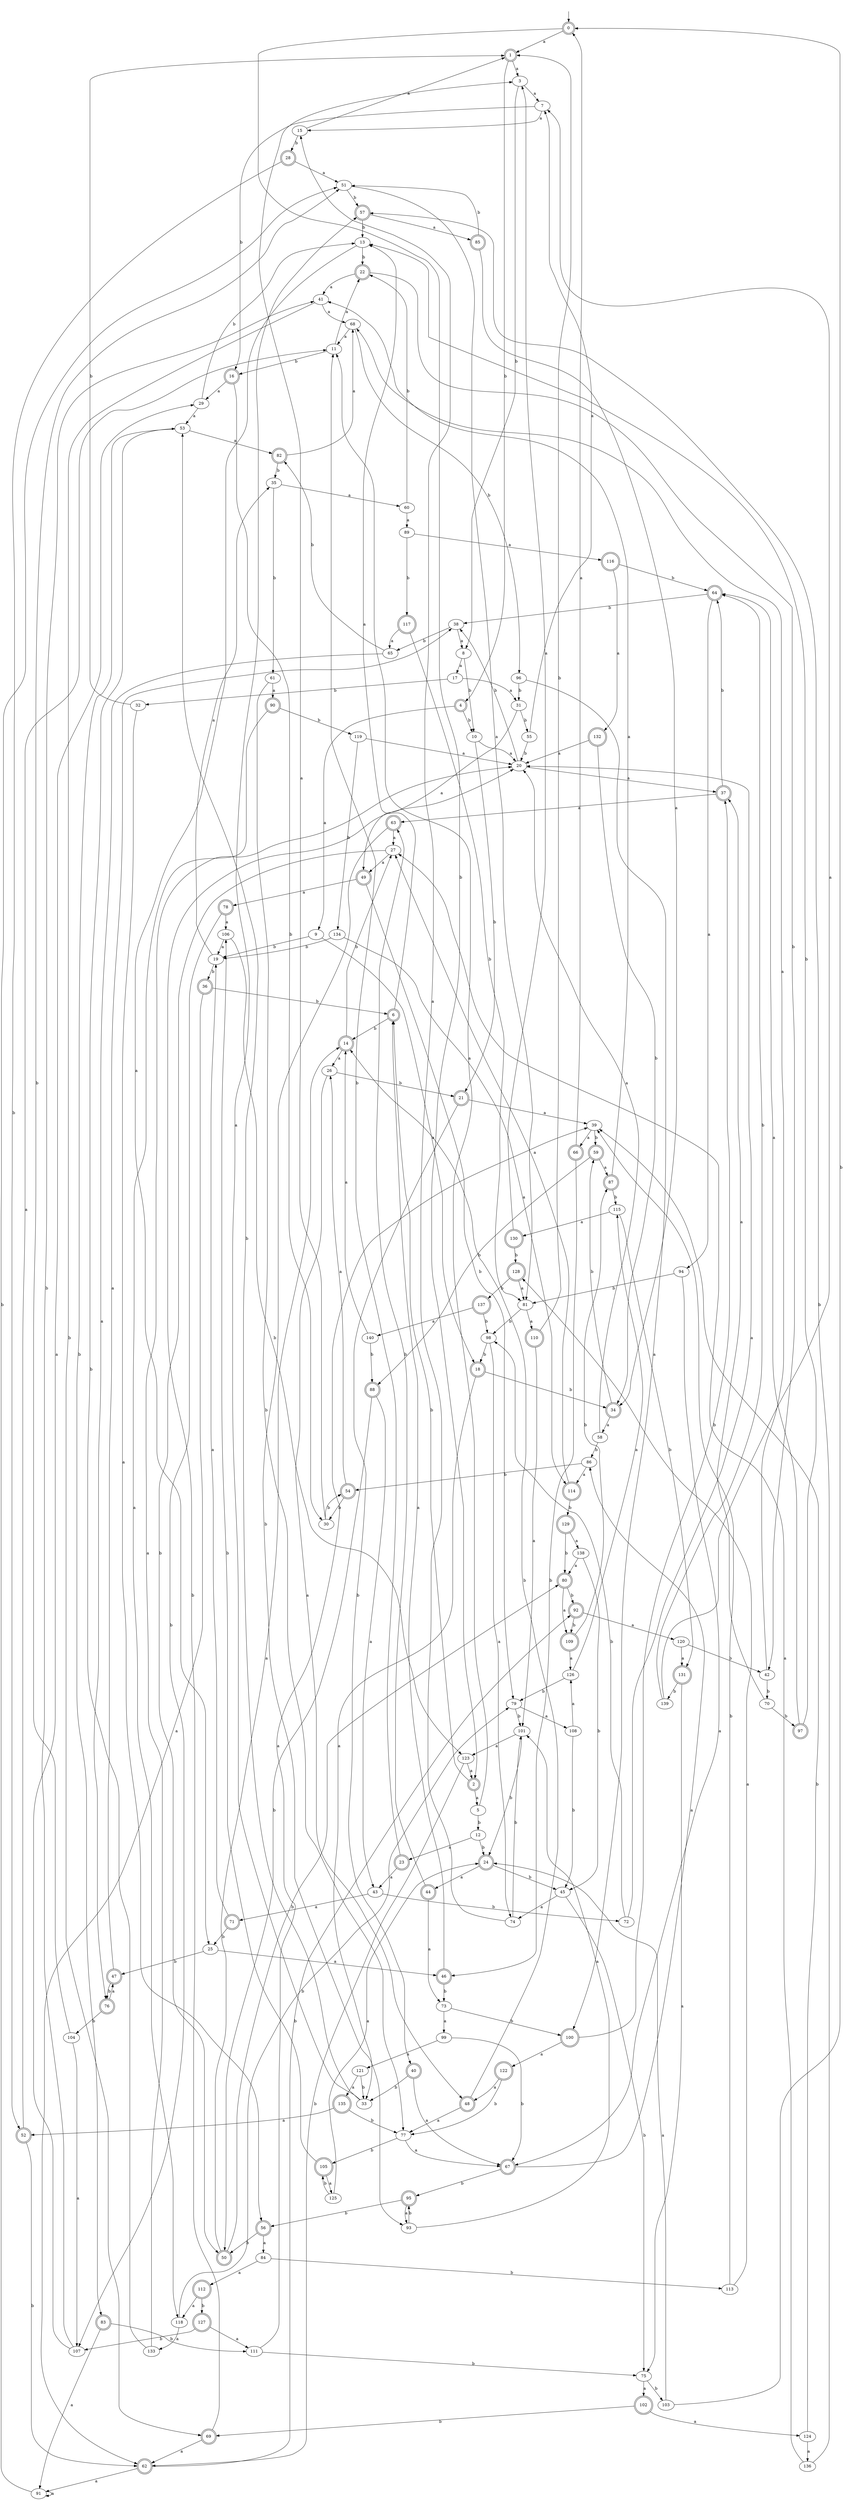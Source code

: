 digraph RandomDFA {
  __start0 [label="", shape=none];
  __start0 -> 0 [label=""];
  0 [shape=circle] [shape=doublecircle]
  0 -> 1 [label="a"]
  0 -> 2 [label="b"]
  1 [shape=doublecircle]
  1 -> 3 [label="a"]
  1 -> 4 [label="b"]
  2 [shape=doublecircle]
  2 -> 5 [label="a"]
  2 -> 6 [label="b"]
  3
  3 -> 7 [label="a"]
  3 -> 8 [label="b"]
  4 [shape=doublecircle]
  4 -> 9 [label="a"]
  4 -> 10 [label="b"]
  5
  5 -> 11 [label="a"]
  5 -> 12 [label="b"]
  6 [shape=doublecircle]
  6 -> 13 [label="a"]
  6 -> 14 [label="b"]
  7
  7 -> 15 [label="a"]
  7 -> 16 [label="b"]
  8
  8 -> 17 [label="a"]
  8 -> 10 [label="b"]
  9
  9 -> 18 [label="a"]
  9 -> 19 [label="b"]
  10
  10 -> 20 [label="a"]
  10 -> 21 [label="b"]
  11
  11 -> 22 [label="a"]
  11 -> 16 [label="b"]
  12
  12 -> 23 [label="a"]
  12 -> 24 [label="b"]
  13
  13 -> 25 [label="a"]
  13 -> 22 [label="b"]
  14 [shape=doublecircle]
  14 -> 26 [label="a"]
  14 -> 27 [label="b"]
  15
  15 -> 1 [label="a"]
  15 -> 28 [label="b"]
  16 [shape=doublecircle]
  16 -> 29 [label="a"]
  16 -> 30 [label="b"]
  17
  17 -> 31 [label="a"]
  17 -> 32 [label="b"]
  18 [shape=doublecircle]
  18 -> 33 [label="a"]
  18 -> 34 [label="b"]
  19
  19 -> 35 [label="a"]
  19 -> 36 [label="b"]
  20
  20 -> 37 [label="a"]
  20 -> 38 [label="b"]
  21 [shape=doublecircle]
  21 -> 39 [label="a"]
  21 -> 40 [label="b"]
  22 [shape=doublecircle]
  22 -> 41 [label="a"]
  22 -> 42 [label="b"]
  23 [shape=doublecircle]
  23 -> 43 [label="a"]
  23 -> 11 [label="b"]
  24 [shape=doublecircle]
  24 -> 44 [label="a"]
  24 -> 45 [label="b"]
  25
  25 -> 46 [label="a"]
  25 -> 47 [label="b"]
  26
  26 -> 48 [label="a"]
  26 -> 21 [label="b"]
  27
  27 -> 49 [label="a"]
  27 -> 50 [label="b"]
  28 [shape=doublecircle]
  28 -> 51 [label="a"]
  28 -> 52 [label="b"]
  29
  29 -> 53 [label="a"]
  29 -> 13 [label="b"]
  30
  30 -> 3 [label="a"]
  30 -> 54 [label="b"]
  31
  31 -> 49 [label="a"]
  31 -> 55 [label="b"]
  32
  32 -> 56 [label="a"]
  32 -> 1 [label="b"]
  33
  33 -> 57 [label="a"]
  33 -> 53 [label="b"]
  34 [shape=doublecircle]
  34 -> 58 [label="a"]
  34 -> 59 [label="b"]
  35
  35 -> 60 [label="a"]
  35 -> 61 [label="b"]
  36 [shape=doublecircle]
  36 -> 62 [label="a"]
  36 -> 6 [label="b"]
  37 [shape=doublecircle]
  37 -> 63 [label="a"]
  37 -> 64 [label="b"]
  38
  38 -> 8 [label="a"]
  38 -> 65 [label="b"]
  39
  39 -> 66 [label="a"]
  39 -> 59 [label="b"]
  40 [shape=doublecircle]
  40 -> 67 [label="a"]
  40 -> 33 [label="b"]
  41
  41 -> 68 [label="a"]
  41 -> 69 [label="b"]
  42
  42 -> 68 [label="a"]
  42 -> 70 [label="b"]
  43
  43 -> 71 [label="a"]
  43 -> 72 [label="b"]
  44 [shape=doublecircle]
  44 -> 73 [label="a"]
  44 -> 63 [label="b"]
  45
  45 -> 74 [label="a"]
  45 -> 75 [label="b"]
  46 [shape=doublecircle]
  46 -> 6 [label="a"]
  46 -> 73 [label="b"]
  47 [shape=doublecircle]
  47 -> 38 [label="a"]
  47 -> 76 [label="b"]
  48 [shape=doublecircle]
  48 -> 77 [label="a"]
  48 -> 14 [label="b"]
  49 [shape=doublecircle]
  49 -> 78 [label="a"]
  49 -> 79 [label="b"]
  50 [shape=doublecircle]
  50 -> 14 [label="a"]
  50 -> 80 [label="b"]
  51
  51 -> 81 [label="a"]
  51 -> 57 [label="b"]
  52 [shape=doublecircle]
  52 -> 11 [label="a"]
  52 -> 62 [label="b"]
  53
  53 -> 82 [label="a"]
  53 -> 83 [label="b"]
  54 [shape=doublecircle]
  54 -> 26 [label="a"]
  54 -> 30 [label="b"]
  55
  55 -> 7 [label="a"]
  55 -> 20 [label="b"]
  56 [shape=doublecircle]
  56 -> 84 [label="a"]
  56 -> 50 [label="b"]
  57 [shape=doublecircle]
  57 -> 85 [label="a"]
  57 -> 13 [label="b"]
  58
  58 -> 20 [label="a"]
  58 -> 86 [label="b"]
  59 [shape=doublecircle]
  59 -> 87 [label="a"]
  59 -> 88 [label="b"]
  60
  60 -> 89 [label="a"]
  60 -> 22 [label="b"]
  61
  61 -> 90 [label="a"]
  61 -> 77 [label="b"]
  62 [shape=doublecircle]
  62 -> 91 [label="a"]
  62 -> 92 [label="b"]
  63 [shape=doublecircle]
  63 -> 27 [label="a"]
  63 -> 93 [label="b"]
  64 [shape=doublecircle]
  64 -> 94 [label="a"]
  64 -> 38 [label="b"]
  65
  65 -> 76 [label="a"]
  65 -> 82 [label="b"]
  66 [shape=doublecircle]
  66 -> 0 [label="a"]
  66 -> 46 [label="b"]
  67 [shape=doublecircle]
  67 -> 86 [label="a"]
  67 -> 95 [label="b"]
  68
  68 -> 11 [label="a"]
  68 -> 96 [label="b"]
  69 [shape=doublecircle]
  69 -> 62 [label="a"]
  69 -> 20 [label="b"]
  70
  70 -> 37 [label="a"]
  70 -> 97 [label="b"]
  71 [shape=doublecircle]
  71 -> 19 [label="a"]
  71 -> 25 [label="b"]
  72
  72 -> 20 [label="a"]
  72 -> 98 [label="b"]
  73
  73 -> 99 [label="a"]
  73 -> 100 [label="b"]
  74
  74 -> 15 [label="a"]
  74 -> 101 [label="b"]
  75
  75 -> 102 [label="a"]
  75 -> 103 [label="b"]
  76 [shape=doublecircle]
  76 -> 47 [label="a"]
  76 -> 104 [label="b"]
  77
  77 -> 67 [label="a"]
  77 -> 105 [label="b"]
  78 [shape=doublecircle]
  78 -> 106 [label="a"]
  78 -> 107 [label="b"]
  79
  79 -> 108 [label="a"]
  79 -> 101 [label="b"]
  80 [shape=doublecircle]
  80 -> 109 [label="a"]
  80 -> 92 [label="b"]
  81
  81 -> 110 [label="a"]
  81 -> 98 [label="b"]
  82 [shape=doublecircle]
  82 -> 68 [label="a"]
  82 -> 35 [label="b"]
  83 [shape=doublecircle]
  83 -> 91 [label="a"]
  83 -> 111 [label="b"]
  84
  84 -> 112 [label="a"]
  84 -> 113 [label="b"]
  85 [shape=doublecircle]
  85 -> 34 [label="a"]
  85 -> 51 [label="b"]
  86
  86 -> 114 [label="a"]
  86 -> 54 [label="b"]
  87 [shape=doublecircle]
  87 -> 41 [label="a"]
  87 -> 115 [label="b"]
  88 [shape=doublecircle]
  88 -> 43 [label="a"]
  88 -> 50 [label="b"]
  89
  89 -> 116 [label="a"]
  89 -> 117 [label="b"]
  90 [shape=doublecircle]
  90 -> 118 [label="a"]
  90 -> 119 [label="b"]
  91
  91 -> 91 [label="a"]
  91 -> 51 [label="b"]
  92 [shape=doublecircle]
  92 -> 120 [label="a"]
  92 -> 109 [label="b"]
  93
  93 -> 101 [label="a"]
  93 -> 95 [label="b"]
  94
  94 -> 67 [label="a"]
  94 -> 81 [label="b"]
  95 [shape=doublecircle]
  95 -> 93 [label="a"]
  95 -> 56 [label="b"]
  96
  96 -> 100 [label="a"]
  96 -> 31 [label="b"]
  97 [shape=doublecircle]
  97 -> 64 [label="a"]
  97 -> 13 [label="b"]
  98
  98 -> 74 [label="a"]
  98 -> 18 [label="b"]
  99
  99 -> 121 [label="a"]
  99 -> 67 [label="b"]
  100 [shape=doublecircle]
  100 -> 122 [label="a"]
  100 -> 37 [label="b"]
  101
  101 -> 123 [label="a"]
  101 -> 24 [label="b"]
  102 [shape=doublecircle]
  102 -> 124 [label="a"]
  102 -> 69 [label="b"]
  103
  103 -> 24 [label="a"]
  103 -> 0 [label="b"]
  104
  104 -> 107 [label="a"]
  104 -> 51 [label="b"]
  105 [shape=doublecircle]
  105 -> 125 [label="a"]
  105 -> 106 [label="b"]
  106
  106 -> 19 [label="a"]
  106 -> 123 [label="b"]
  107
  107 -> 29 [label="a"]
  107 -> 41 [label="b"]
  108
  108 -> 126 [label="a"]
  108 -> 45 [label="b"]
  109 [shape=doublecircle]
  109 -> 126 [label="a"]
  109 -> 87 [label="b"]
  110 [shape=doublecircle]
  110 -> 101 [label="a"]
  110 -> 1 [label="b"]
  111
  111 -> 39 [label="a"]
  111 -> 75 [label="b"]
  112 [shape=doublecircle]
  112 -> 118 [label="a"]
  112 -> 127 [label="b"]
  113
  113 -> 128 [label="a"]
  113 -> 39 [label="b"]
  114 [shape=doublecircle]
  114 -> 27 [label="a"]
  114 -> 129 [label="b"]
  115
  115 -> 130 [label="a"]
  115 -> 131 [label="b"]
  116 [shape=doublecircle]
  116 -> 132 [label="a"]
  116 -> 64 [label="b"]
  117 [shape=doublecircle]
  117 -> 65 [label="a"]
  117 -> 81 [label="b"]
  118
  118 -> 133 [label="a"]
  118 -> 79 [label="b"]
  119
  119 -> 20 [label="a"]
  119 -> 134 [label="b"]
  120
  120 -> 131 [label="a"]
  120 -> 42 [label="b"]
  121
  121 -> 135 [label="a"]
  121 -> 33 [label="b"]
  122 [shape=doublecircle]
  122 -> 48 [label="a"]
  122 -> 77 [label="b"]
  123
  123 -> 2 [label="a"]
  123 -> 62 [label="b"]
  124
  124 -> 136 [label="a"]
  124 -> 39 [label="b"]
  125
  125 -> 24 [label="a"]
  125 -> 105 [label="b"]
  126
  126 -> 115 [label="a"]
  126 -> 79 [label="b"]
  127 [shape=doublecircle]
  127 -> 111 [label="a"]
  127 -> 107 [label="b"]
  128 [shape=doublecircle]
  128 -> 81 [label="a"]
  128 -> 137 [label="b"]
  129 [shape=doublecircle]
  129 -> 138 [label="a"]
  129 -> 80 [label="b"]
  130 [shape=doublecircle]
  130 -> 3 [label="a"]
  130 -> 128 [label="b"]
  131 [shape=doublecircle]
  131 -> 75 [label="a"]
  131 -> 139 [label="b"]
  132 [shape=doublecircle]
  132 -> 20 [label="a"]
  132 -> 34 [label="b"]
  133
  133 -> 20 [label="a"]
  133 -> 53 [label="b"]
  134
  134 -> 114 [label="a"]
  134 -> 19 [label="b"]
  135 [shape=doublecircle]
  135 -> 52 [label="a"]
  135 -> 77 [label="b"]
  136
  136 -> 27 [label="a"]
  136 -> 57 [label="b"]
  137 [shape=doublecircle]
  137 -> 140 [label="a"]
  137 -> 98 [label="b"]
  138
  138 -> 80 [label="a"]
  138 -> 45 [label="b"]
  139
  139 -> 7 [label="a"]
  139 -> 64 [label="b"]
  140
  140 -> 14 [label="a"]
  140 -> 88 [label="b"]
}
